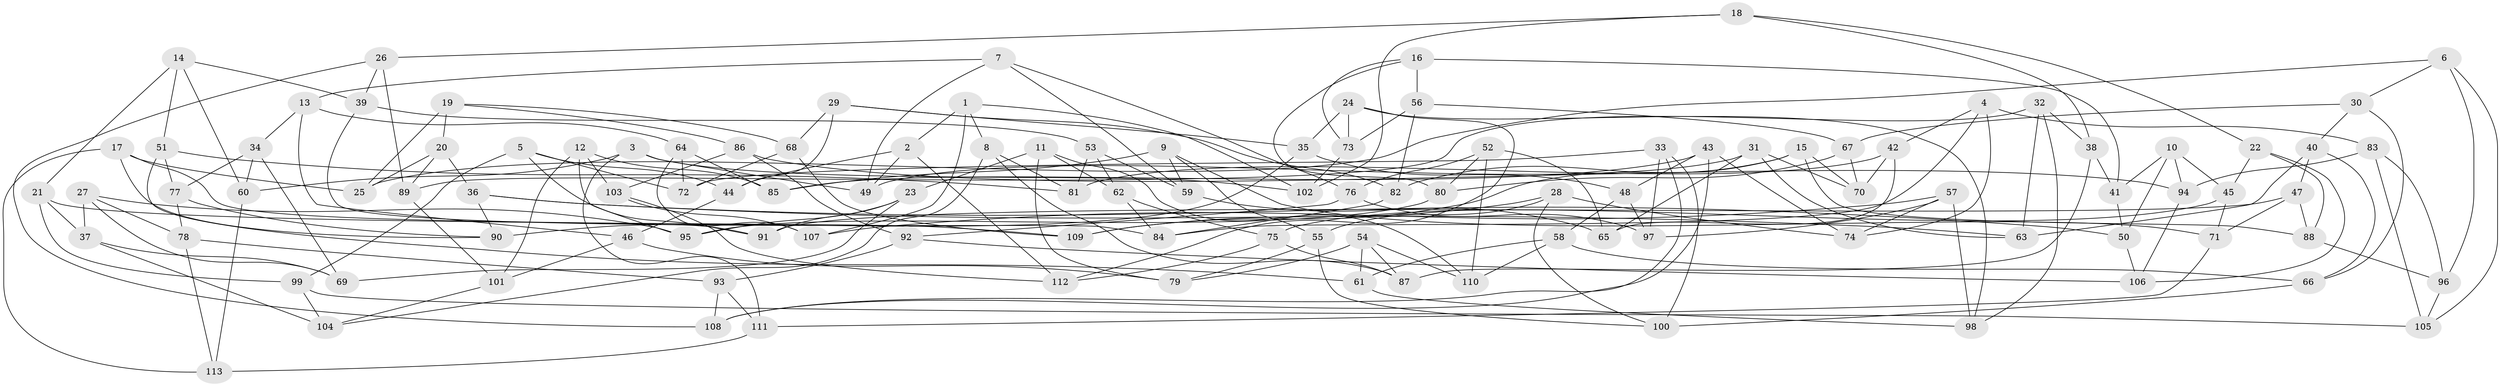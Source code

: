 // coarse degree distribution, {7: 0.3333333333333333, 3: 0.05555555555555555, 6: 0.2222222222222222, 8: 0.16666666666666666, 5: 0.1388888888888889, 9: 0.08333333333333333}
// Generated by graph-tools (version 1.1) at 2025/38/03/04/25 23:38:09]
// undirected, 113 vertices, 226 edges
graph export_dot {
  node [color=gray90,style=filled];
  1;
  2;
  3;
  4;
  5;
  6;
  7;
  8;
  9;
  10;
  11;
  12;
  13;
  14;
  15;
  16;
  17;
  18;
  19;
  20;
  21;
  22;
  23;
  24;
  25;
  26;
  27;
  28;
  29;
  30;
  31;
  32;
  33;
  34;
  35;
  36;
  37;
  38;
  39;
  40;
  41;
  42;
  43;
  44;
  45;
  46;
  47;
  48;
  49;
  50;
  51;
  52;
  53;
  54;
  55;
  56;
  57;
  58;
  59;
  60;
  61;
  62;
  63;
  64;
  65;
  66;
  67;
  68;
  69;
  70;
  71;
  72;
  73;
  74;
  75;
  76;
  77;
  78;
  79;
  80;
  81;
  82;
  83;
  84;
  85;
  86;
  87;
  88;
  89;
  90;
  91;
  92;
  93;
  94;
  95;
  96;
  97;
  98;
  99;
  100;
  101;
  102;
  103;
  104;
  105;
  106;
  107;
  108;
  109;
  110;
  111;
  112;
  113;
  1 -- 107;
  1 -- 102;
  1 -- 8;
  1 -- 2;
  2 -- 49;
  2 -- 112;
  2 -- 44;
  3 -- 102;
  3 -- 60;
  3 -- 111;
  3 -- 49;
  4 -- 42;
  4 -- 84;
  4 -- 74;
  4 -- 83;
  5 -- 44;
  5 -- 91;
  5 -- 72;
  5 -- 99;
  6 -- 25;
  6 -- 105;
  6 -- 30;
  6 -- 96;
  7 -- 76;
  7 -- 59;
  7 -- 49;
  7 -- 13;
  8 -- 87;
  8 -- 81;
  8 -- 104;
  9 -- 71;
  9 -- 55;
  9 -- 85;
  9 -- 59;
  10 -- 50;
  10 -- 45;
  10 -- 41;
  10 -- 94;
  11 -- 110;
  11 -- 62;
  11 -- 79;
  11 -- 23;
  12 -- 103;
  12 -- 101;
  12 -- 95;
  12 -- 85;
  13 -- 34;
  13 -- 46;
  13 -- 64;
  14 -- 21;
  14 -- 51;
  14 -- 60;
  14 -- 39;
  15 -- 82;
  15 -- 70;
  15 -- 88;
  15 -- 109;
  16 -- 41;
  16 -- 56;
  16 -- 73;
  16 -- 80;
  17 -- 113;
  17 -- 91;
  17 -- 25;
  17 -- 90;
  18 -- 22;
  18 -- 26;
  18 -- 102;
  18 -- 38;
  19 -- 25;
  19 -- 20;
  19 -- 86;
  19 -- 68;
  20 -- 89;
  20 -- 36;
  20 -- 25;
  21 -- 99;
  21 -- 109;
  21 -- 37;
  22 -- 88;
  22 -- 106;
  22 -- 45;
  23 -- 69;
  23 -- 91;
  23 -- 95;
  24 -- 112;
  24 -- 98;
  24 -- 73;
  24 -- 35;
  26 -- 39;
  26 -- 89;
  26 -- 108;
  27 -- 37;
  27 -- 78;
  27 -- 95;
  27 -- 69;
  28 -- 74;
  28 -- 55;
  28 -- 100;
  28 -- 109;
  29 -- 44;
  29 -- 68;
  29 -- 82;
  29 -- 35;
  30 -- 40;
  30 -- 67;
  30 -- 66;
  31 -- 63;
  31 -- 65;
  31 -- 49;
  31 -- 70;
  32 -- 89;
  32 -- 63;
  32 -- 98;
  32 -- 38;
  33 -- 72;
  33 -- 97;
  33 -- 108;
  33 -- 100;
  34 -- 60;
  34 -- 77;
  34 -- 69;
  35 -- 90;
  35 -- 48;
  36 -- 50;
  36 -- 63;
  36 -- 90;
  37 -- 104;
  37 -- 69;
  38 -- 87;
  38 -- 41;
  39 -- 84;
  39 -- 53;
  40 -- 63;
  40 -- 47;
  40 -- 66;
  41 -- 50;
  42 -- 70;
  42 -- 65;
  42 -- 81;
  43 -- 108;
  43 -- 48;
  43 -- 74;
  43 -- 85;
  44 -- 46;
  45 -- 75;
  45 -- 71;
  46 -- 79;
  46 -- 101;
  47 -- 71;
  47 -- 88;
  47 -- 91;
  48 -- 97;
  48 -- 58;
  50 -- 106;
  51 -- 81;
  51 -- 77;
  51 -- 61;
  52 -- 65;
  52 -- 76;
  52 -- 80;
  52 -- 110;
  53 -- 81;
  53 -- 59;
  53 -- 62;
  54 -- 61;
  54 -- 87;
  54 -- 79;
  54 -- 110;
  55 -- 79;
  55 -- 100;
  56 -- 73;
  56 -- 67;
  56 -- 82;
  57 -- 107;
  57 -- 97;
  57 -- 98;
  57 -- 74;
  58 -- 110;
  58 -- 61;
  58 -- 66;
  59 -- 65;
  60 -- 113;
  61 -- 98;
  62 -- 84;
  62 -- 75;
  64 -- 107;
  64 -- 72;
  64 -- 85;
  66 -- 100;
  67 -- 80;
  67 -- 70;
  68 -- 109;
  68 -- 72;
  71 -- 111;
  73 -- 102;
  75 -- 112;
  75 -- 87;
  76 -- 92;
  76 -- 97;
  77 -- 90;
  77 -- 78;
  78 -- 93;
  78 -- 113;
  80 -- 95;
  82 -- 84;
  83 -- 105;
  83 -- 94;
  83 -- 96;
  86 -- 103;
  86 -- 94;
  86 -- 92;
  88 -- 96;
  89 -- 101;
  92 -- 106;
  92 -- 93;
  93 -- 111;
  93 -- 108;
  94 -- 106;
  96 -- 105;
  99 -- 104;
  99 -- 105;
  101 -- 104;
  103 -- 107;
  103 -- 112;
  111 -- 113;
}
